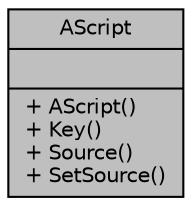 digraph "AScript"
{
 // LATEX_PDF_SIZE
  edge [fontname="Helvetica",fontsize="10",labelfontname="Helvetica",labelfontsize="10"];
  node [fontname="Helvetica",fontsize="10",shape=record];
  Node1 [label="{AScript\n||+ AScript()\l+ Key()\l+ Source()\l+ SetSource()\l}",height=0.2,width=0.4,color="black", fillcolor="grey75", style="filled", fontcolor="black",tooltip=" "];
}
